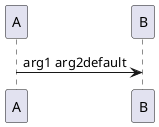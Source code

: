 {
  "sha1": "hsr6f0xon081n0009ecmzcjjmqynhn1",
  "insertion": {
    "when": "2024-06-03T18:59:29.987Z",
    "url": "https://forum.plantuml.net/9744/default-value-of-functions-params-doesnt-work-in-functions",
    "user": "plantuml@gmail.com"
  }
}
@startuml
!function $inner($param1, $param2 = "arg2default")
!return $param1 + " " + $param2
!endfunction

!function $test($param)
!return $param
!endfunction

A -> B: $test($inner("arg1"))
@enduml
